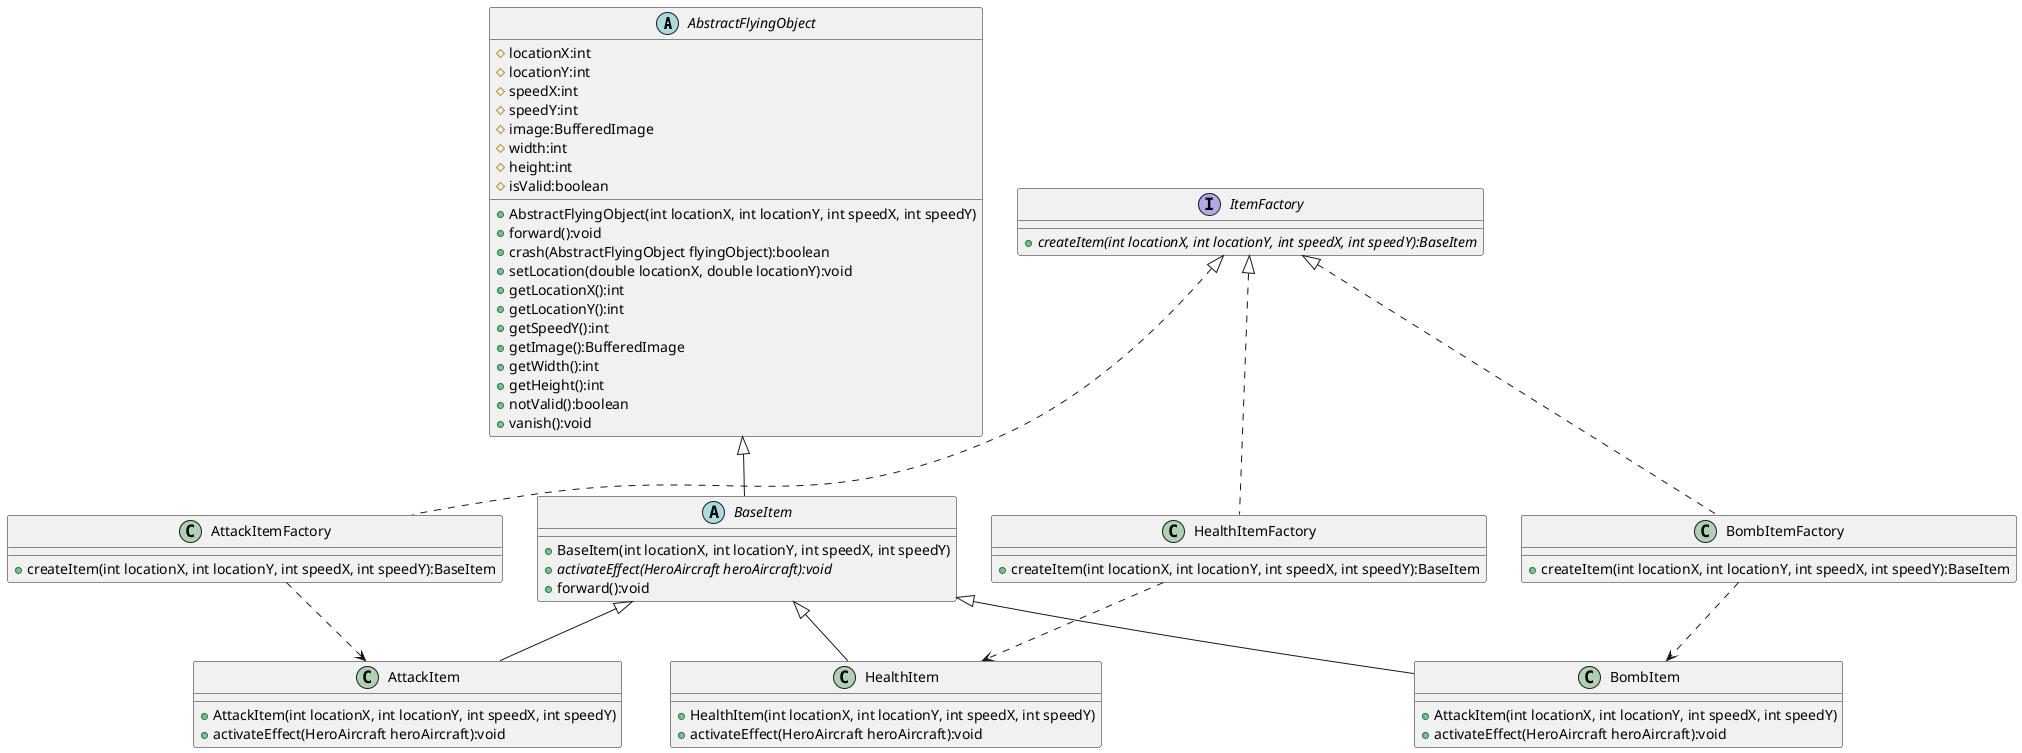 @startuml
'https://plantuml.com/class-diagram
abstract class AbstractFlyingObject
{
    # locationX:int
    # locationY:int
    # speedX:int
    # speedY:int
    # image:BufferedImage
    # width:int
    # height:int
    # isValid:boolean

    + AbstractFlyingObject(int locationX, int locationY, int speedX, int speedY)
    + forward():void
    + crash(AbstractFlyingObject flyingObject):boolean
    + setLocation(double locationX, double locationY):void
    + getLocationX():int
    + getLocationY():int
    + getSpeedY():int
    + getImage():BufferedImage
    + getWidth():int
    + getHeight():int
    + notValid():boolean
    + vanish():void
}

 abstract class BaseItem{
     + BaseItem(int locationX, int locationY, int speedX, int speedY)
     + {abstract}activateEffect(HeroAircraft heroAircraft):void
     + forward():void
 }
 AbstractFlyingObject <|-- BaseItem

interface ItemFactory {
    +{abstract}createItem(int locationX, int locationY, int speedX, int speedY):BaseItem
}

class HealthItemFactory{
    +createItem(int locationX, int locationY, int speedX, int speedY):BaseItem
}
ItemFactory <|.. HealthItemFactory

class BombItemFactory{
    +createItem(int locationX, int locationY, int speedX, int speedY):BaseItem
}
ItemFactory <|.. BombItemFactory

class AttackItemFactory{
    +createItem(int locationX, int locationY, int speedX, int speedY):BaseItem
}
ItemFactory <|.. AttackItemFactory


class AttackItem {
    + AttackItem(int locationX, int locationY, int speedX, int speedY)
    + activateEffect(HeroAircraft heroAircraft):void
}
AttackItemFactory ..> AttackItem
BaseItem <|-- AttackItem

class BombItem {
    + AttackItem(int locationX, int locationY, int speedX, int speedY)
    + activateEffect(HeroAircraft heroAircraft):void
}
BombItemFactory ..> BombItem
BaseItem <|-- BombItem

class HealthItem {
    + HealthItem(int locationX, int locationY, int speedX, int speedY)
    + activateEffect(HeroAircraft heroAircraft):void
}
HealthItemFactory ..> HealthItem
BaseItem <|-- HealthItem
@enduml